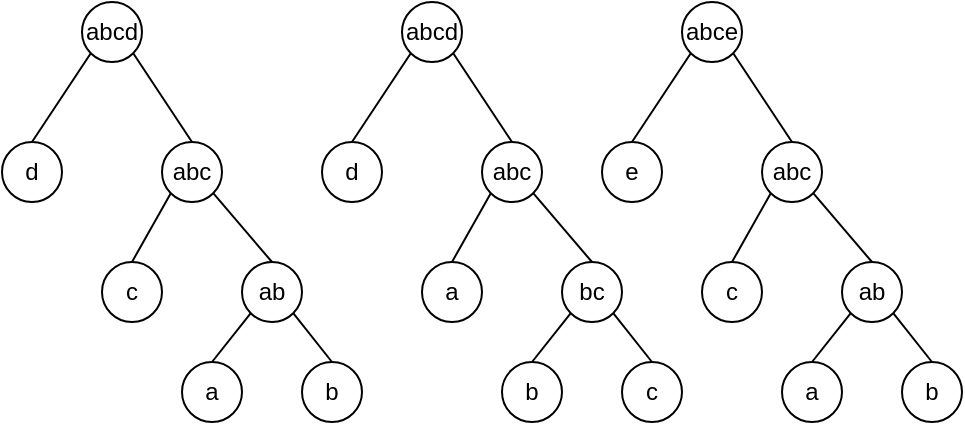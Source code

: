 <mxfile version="24.7.6">
  <diagram name="Page-1" id="TwJ3v8vGoPVVe2mcMEZA">
    <mxGraphModel dx="1434" dy="793" grid="1" gridSize="10" guides="1" tooltips="1" connect="1" arrows="1" fold="1" page="1" pageScale="1" pageWidth="850" pageHeight="1100" math="0" shadow="0">
      <root>
        <mxCell id="0" />
        <mxCell id="1" parent="0" />
        <mxCell id="hGCilRiJ_WjDdyDnkMgZ-1" value="d" style="ellipse;whiteSpace=wrap;html=1;aspect=fixed;" vertex="1" parent="1">
          <mxGeometry x="160" y="300" width="30" height="30" as="geometry" />
        </mxCell>
        <mxCell id="hGCilRiJ_WjDdyDnkMgZ-2" value="c" style="ellipse;whiteSpace=wrap;html=1;aspect=fixed;direction=south;" vertex="1" parent="1">
          <mxGeometry x="210" y="360" width="30" height="30" as="geometry" />
        </mxCell>
        <mxCell id="hGCilRiJ_WjDdyDnkMgZ-3" value="abc" style="ellipse;whiteSpace=wrap;html=1;aspect=fixed;" vertex="1" parent="1">
          <mxGeometry x="240" y="300" width="30" height="30" as="geometry" />
        </mxCell>
        <mxCell id="hGCilRiJ_WjDdyDnkMgZ-4" value="b" style="ellipse;whiteSpace=wrap;html=1;aspect=fixed;" vertex="1" parent="1">
          <mxGeometry x="310" y="410" width="30" height="30" as="geometry" />
        </mxCell>
        <mxCell id="hGCilRiJ_WjDdyDnkMgZ-5" value="abcd" style="ellipse;whiteSpace=wrap;html=1;aspect=fixed;" vertex="1" parent="1">
          <mxGeometry x="200" y="230" width="30" height="30" as="geometry" />
        </mxCell>
        <mxCell id="hGCilRiJ_WjDdyDnkMgZ-6" value="ab" style="ellipse;whiteSpace=wrap;html=1;aspect=fixed;" vertex="1" parent="1">
          <mxGeometry x="280" y="360" width="30" height="30" as="geometry" />
        </mxCell>
        <mxCell id="hGCilRiJ_WjDdyDnkMgZ-7" value="a" style="ellipse;whiteSpace=wrap;html=1;aspect=fixed;" vertex="1" parent="1">
          <mxGeometry x="250" y="410" width="30" height="30" as="geometry" />
        </mxCell>
        <mxCell id="hGCilRiJ_WjDdyDnkMgZ-9" value="" style="endArrow=none;html=1;rounded=0;entryX=0;entryY=1;entryDx=0;entryDy=0;exitX=0.5;exitY=0;exitDx=0;exitDy=0;" edge="1" parent="1" source="hGCilRiJ_WjDdyDnkMgZ-1" target="hGCilRiJ_WjDdyDnkMgZ-5">
          <mxGeometry width="50" height="50" relative="1" as="geometry">
            <mxPoint x="100" y="320" as="sourcePoint" />
            <mxPoint x="150" y="270" as="targetPoint" />
          </mxGeometry>
        </mxCell>
        <mxCell id="hGCilRiJ_WjDdyDnkMgZ-10" value="" style="endArrow=none;html=1;rounded=0;entryX=0;entryY=1;entryDx=0;entryDy=0;exitX=0;exitY=0.5;exitDx=0;exitDy=0;" edge="1" parent="1" source="hGCilRiJ_WjDdyDnkMgZ-2" target="hGCilRiJ_WjDdyDnkMgZ-3">
          <mxGeometry width="50" height="50" relative="1" as="geometry">
            <mxPoint x="210" y="375" as="sourcePoint" />
            <mxPoint x="245" y="320" as="targetPoint" />
          </mxGeometry>
        </mxCell>
        <mxCell id="hGCilRiJ_WjDdyDnkMgZ-11" value="" style="endArrow=none;html=1;rounded=0;exitX=0.5;exitY=0;exitDx=0;exitDy=0;entryX=1;entryY=1;entryDx=0;entryDy=0;" edge="1" parent="1" source="hGCilRiJ_WjDdyDnkMgZ-3" target="hGCilRiJ_WjDdyDnkMgZ-5">
          <mxGeometry width="50" height="50" relative="1" as="geometry">
            <mxPoint x="185" y="320" as="sourcePoint" />
            <mxPoint x="220" y="260" as="targetPoint" />
          </mxGeometry>
        </mxCell>
        <mxCell id="hGCilRiJ_WjDdyDnkMgZ-12" value="" style="endArrow=none;html=1;rounded=0;entryX=0;entryY=1;entryDx=0;entryDy=0;exitX=0.5;exitY=0;exitDx=0;exitDy=0;" edge="1" parent="1" source="hGCilRiJ_WjDdyDnkMgZ-7" target="hGCilRiJ_WjDdyDnkMgZ-6">
          <mxGeometry width="50" height="50" relative="1" as="geometry">
            <mxPoint x="250" y="402.5" as="sourcePoint" />
            <mxPoint x="285" y="347.5" as="targetPoint" />
          </mxGeometry>
        </mxCell>
        <mxCell id="hGCilRiJ_WjDdyDnkMgZ-13" value="" style="endArrow=none;html=1;rounded=0;entryX=1;entryY=1;entryDx=0;entryDy=0;exitX=0.5;exitY=0;exitDx=0;exitDy=0;" edge="1" parent="1" source="hGCilRiJ_WjDdyDnkMgZ-4" target="hGCilRiJ_WjDdyDnkMgZ-6">
          <mxGeometry width="50" height="50" relative="1" as="geometry">
            <mxPoint x="330" y="405" as="sourcePoint" />
            <mxPoint x="365" y="350" as="targetPoint" />
          </mxGeometry>
        </mxCell>
        <mxCell id="hGCilRiJ_WjDdyDnkMgZ-14" value="" style="endArrow=none;html=1;rounded=0;entryX=1;entryY=1;entryDx=0;entryDy=0;exitX=0.5;exitY=0;exitDx=0;exitDy=0;" edge="1" parent="1" source="hGCilRiJ_WjDdyDnkMgZ-6" target="hGCilRiJ_WjDdyDnkMgZ-3">
          <mxGeometry width="50" height="50" relative="1" as="geometry">
            <mxPoint x="215" y="350" as="sourcePoint" />
            <mxPoint x="250" y="295" as="targetPoint" />
          </mxGeometry>
        </mxCell>
        <mxCell id="hGCilRiJ_WjDdyDnkMgZ-15" value="d" style="ellipse;whiteSpace=wrap;html=1;aspect=fixed;" vertex="1" parent="1">
          <mxGeometry x="320" y="300" width="30" height="30" as="geometry" />
        </mxCell>
        <mxCell id="hGCilRiJ_WjDdyDnkMgZ-16" value="a" style="ellipse;whiteSpace=wrap;html=1;aspect=fixed;direction=south;" vertex="1" parent="1">
          <mxGeometry x="370" y="360" width="30" height="30" as="geometry" />
        </mxCell>
        <mxCell id="hGCilRiJ_WjDdyDnkMgZ-17" value="abc" style="ellipse;whiteSpace=wrap;html=1;aspect=fixed;" vertex="1" parent="1">
          <mxGeometry x="400" y="300" width="30" height="30" as="geometry" />
        </mxCell>
        <mxCell id="hGCilRiJ_WjDdyDnkMgZ-18" value="c" style="ellipse;whiteSpace=wrap;html=1;aspect=fixed;" vertex="1" parent="1">
          <mxGeometry x="470" y="410" width="30" height="30" as="geometry" />
        </mxCell>
        <mxCell id="hGCilRiJ_WjDdyDnkMgZ-19" value="abcd" style="ellipse;whiteSpace=wrap;html=1;aspect=fixed;" vertex="1" parent="1">
          <mxGeometry x="360" y="230" width="30" height="30" as="geometry" />
        </mxCell>
        <mxCell id="hGCilRiJ_WjDdyDnkMgZ-20" value="bc" style="ellipse;whiteSpace=wrap;html=1;aspect=fixed;" vertex="1" parent="1">
          <mxGeometry x="440" y="360" width="30" height="30" as="geometry" />
        </mxCell>
        <mxCell id="hGCilRiJ_WjDdyDnkMgZ-21" value="b" style="ellipse;whiteSpace=wrap;html=1;aspect=fixed;" vertex="1" parent="1">
          <mxGeometry x="410" y="410" width="30" height="30" as="geometry" />
        </mxCell>
        <mxCell id="hGCilRiJ_WjDdyDnkMgZ-22" value="" style="endArrow=none;html=1;rounded=0;entryX=0;entryY=1;entryDx=0;entryDy=0;exitX=0.5;exitY=0;exitDx=0;exitDy=0;" edge="1" parent="1" source="hGCilRiJ_WjDdyDnkMgZ-15" target="hGCilRiJ_WjDdyDnkMgZ-19">
          <mxGeometry width="50" height="50" relative="1" as="geometry">
            <mxPoint x="260" y="320" as="sourcePoint" />
            <mxPoint x="310" y="270" as="targetPoint" />
          </mxGeometry>
        </mxCell>
        <mxCell id="hGCilRiJ_WjDdyDnkMgZ-23" value="" style="endArrow=none;html=1;rounded=0;entryX=0;entryY=1;entryDx=0;entryDy=0;exitX=0;exitY=0.5;exitDx=0;exitDy=0;" edge="1" parent="1" source="hGCilRiJ_WjDdyDnkMgZ-16" target="hGCilRiJ_WjDdyDnkMgZ-17">
          <mxGeometry width="50" height="50" relative="1" as="geometry">
            <mxPoint x="370" y="375" as="sourcePoint" />
            <mxPoint x="405" y="320" as="targetPoint" />
          </mxGeometry>
        </mxCell>
        <mxCell id="hGCilRiJ_WjDdyDnkMgZ-24" value="" style="endArrow=none;html=1;rounded=0;exitX=0.5;exitY=0;exitDx=0;exitDy=0;entryX=1;entryY=1;entryDx=0;entryDy=0;" edge="1" parent="1" source="hGCilRiJ_WjDdyDnkMgZ-17" target="hGCilRiJ_WjDdyDnkMgZ-19">
          <mxGeometry width="50" height="50" relative="1" as="geometry">
            <mxPoint x="345" y="320" as="sourcePoint" />
            <mxPoint x="380" y="260" as="targetPoint" />
          </mxGeometry>
        </mxCell>
        <mxCell id="hGCilRiJ_WjDdyDnkMgZ-25" value="" style="endArrow=none;html=1;rounded=0;entryX=0;entryY=1;entryDx=0;entryDy=0;exitX=0.5;exitY=0;exitDx=0;exitDy=0;" edge="1" parent="1" source="hGCilRiJ_WjDdyDnkMgZ-21" target="hGCilRiJ_WjDdyDnkMgZ-20">
          <mxGeometry width="50" height="50" relative="1" as="geometry">
            <mxPoint x="410" y="402.5" as="sourcePoint" />
            <mxPoint x="445" y="347.5" as="targetPoint" />
          </mxGeometry>
        </mxCell>
        <mxCell id="hGCilRiJ_WjDdyDnkMgZ-26" value="" style="endArrow=none;html=1;rounded=0;entryX=1;entryY=1;entryDx=0;entryDy=0;exitX=0.5;exitY=0;exitDx=0;exitDy=0;" edge="1" parent="1" source="hGCilRiJ_WjDdyDnkMgZ-18" target="hGCilRiJ_WjDdyDnkMgZ-20">
          <mxGeometry width="50" height="50" relative="1" as="geometry">
            <mxPoint x="490" y="405" as="sourcePoint" />
            <mxPoint x="525" y="350" as="targetPoint" />
          </mxGeometry>
        </mxCell>
        <mxCell id="hGCilRiJ_WjDdyDnkMgZ-27" value="" style="endArrow=none;html=1;rounded=0;entryX=1;entryY=1;entryDx=0;entryDy=0;exitX=0.5;exitY=0;exitDx=0;exitDy=0;" edge="1" parent="1" source="hGCilRiJ_WjDdyDnkMgZ-20" target="hGCilRiJ_WjDdyDnkMgZ-17">
          <mxGeometry width="50" height="50" relative="1" as="geometry">
            <mxPoint x="375" y="350" as="sourcePoint" />
            <mxPoint x="410" y="295" as="targetPoint" />
          </mxGeometry>
        </mxCell>
        <mxCell id="hGCilRiJ_WjDdyDnkMgZ-28" value="e" style="ellipse;whiteSpace=wrap;html=1;aspect=fixed;" vertex="1" parent="1">
          <mxGeometry x="460" y="300" width="30" height="30" as="geometry" />
        </mxCell>
        <mxCell id="hGCilRiJ_WjDdyDnkMgZ-29" value="c" style="ellipse;whiteSpace=wrap;html=1;aspect=fixed;direction=south;" vertex="1" parent="1">
          <mxGeometry x="510" y="360" width="30" height="30" as="geometry" />
        </mxCell>
        <mxCell id="hGCilRiJ_WjDdyDnkMgZ-30" value="abc" style="ellipse;whiteSpace=wrap;html=1;aspect=fixed;" vertex="1" parent="1">
          <mxGeometry x="540" y="300" width="30" height="30" as="geometry" />
        </mxCell>
        <mxCell id="hGCilRiJ_WjDdyDnkMgZ-31" value="b" style="ellipse;whiteSpace=wrap;html=1;aspect=fixed;" vertex="1" parent="1">
          <mxGeometry x="610" y="410" width="30" height="30" as="geometry" />
        </mxCell>
        <mxCell id="hGCilRiJ_WjDdyDnkMgZ-32" value="abce" style="ellipse;whiteSpace=wrap;html=1;aspect=fixed;" vertex="1" parent="1">
          <mxGeometry x="500" y="230" width="30" height="30" as="geometry" />
        </mxCell>
        <mxCell id="hGCilRiJ_WjDdyDnkMgZ-33" value="ab" style="ellipse;whiteSpace=wrap;html=1;aspect=fixed;" vertex="1" parent="1">
          <mxGeometry x="580" y="360" width="30" height="30" as="geometry" />
        </mxCell>
        <mxCell id="hGCilRiJ_WjDdyDnkMgZ-34" value="a" style="ellipse;whiteSpace=wrap;html=1;aspect=fixed;" vertex="1" parent="1">
          <mxGeometry x="550" y="410" width="30" height="30" as="geometry" />
        </mxCell>
        <mxCell id="hGCilRiJ_WjDdyDnkMgZ-35" value="" style="endArrow=none;html=1;rounded=0;entryX=0;entryY=1;entryDx=0;entryDy=0;exitX=0.5;exitY=0;exitDx=0;exitDy=0;" edge="1" parent="1" source="hGCilRiJ_WjDdyDnkMgZ-28" target="hGCilRiJ_WjDdyDnkMgZ-32">
          <mxGeometry width="50" height="50" relative="1" as="geometry">
            <mxPoint x="400" y="320" as="sourcePoint" />
            <mxPoint x="450" y="270" as="targetPoint" />
          </mxGeometry>
        </mxCell>
        <mxCell id="hGCilRiJ_WjDdyDnkMgZ-36" value="" style="endArrow=none;html=1;rounded=0;entryX=0;entryY=1;entryDx=0;entryDy=0;exitX=0;exitY=0.5;exitDx=0;exitDy=0;" edge="1" parent="1" source="hGCilRiJ_WjDdyDnkMgZ-29" target="hGCilRiJ_WjDdyDnkMgZ-30">
          <mxGeometry width="50" height="50" relative="1" as="geometry">
            <mxPoint x="510" y="375" as="sourcePoint" />
            <mxPoint x="545" y="320" as="targetPoint" />
          </mxGeometry>
        </mxCell>
        <mxCell id="hGCilRiJ_WjDdyDnkMgZ-37" value="" style="endArrow=none;html=1;rounded=0;exitX=0.5;exitY=0;exitDx=0;exitDy=0;entryX=1;entryY=1;entryDx=0;entryDy=0;" edge="1" parent="1" source="hGCilRiJ_WjDdyDnkMgZ-30" target="hGCilRiJ_WjDdyDnkMgZ-32">
          <mxGeometry width="50" height="50" relative="1" as="geometry">
            <mxPoint x="485" y="320" as="sourcePoint" />
            <mxPoint x="520" y="260" as="targetPoint" />
          </mxGeometry>
        </mxCell>
        <mxCell id="hGCilRiJ_WjDdyDnkMgZ-38" value="" style="endArrow=none;html=1;rounded=0;entryX=0;entryY=1;entryDx=0;entryDy=0;exitX=0.5;exitY=0;exitDx=0;exitDy=0;" edge="1" parent="1" source="hGCilRiJ_WjDdyDnkMgZ-34" target="hGCilRiJ_WjDdyDnkMgZ-33">
          <mxGeometry width="50" height="50" relative="1" as="geometry">
            <mxPoint x="550" y="402.5" as="sourcePoint" />
            <mxPoint x="585" y="347.5" as="targetPoint" />
          </mxGeometry>
        </mxCell>
        <mxCell id="hGCilRiJ_WjDdyDnkMgZ-39" value="" style="endArrow=none;html=1;rounded=0;entryX=1;entryY=1;entryDx=0;entryDy=0;exitX=0.5;exitY=0;exitDx=0;exitDy=0;" edge="1" parent="1" source="hGCilRiJ_WjDdyDnkMgZ-31" target="hGCilRiJ_WjDdyDnkMgZ-33">
          <mxGeometry width="50" height="50" relative="1" as="geometry">
            <mxPoint x="630" y="405" as="sourcePoint" />
            <mxPoint x="665" y="350" as="targetPoint" />
          </mxGeometry>
        </mxCell>
        <mxCell id="hGCilRiJ_WjDdyDnkMgZ-40" value="" style="endArrow=none;html=1;rounded=0;entryX=1;entryY=1;entryDx=0;entryDy=0;exitX=0.5;exitY=0;exitDx=0;exitDy=0;" edge="1" parent="1" source="hGCilRiJ_WjDdyDnkMgZ-33" target="hGCilRiJ_WjDdyDnkMgZ-30">
          <mxGeometry width="50" height="50" relative="1" as="geometry">
            <mxPoint x="515" y="350" as="sourcePoint" />
            <mxPoint x="550" y="295" as="targetPoint" />
          </mxGeometry>
        </mxCell>
      </root>
    </mxGraphModel>
  </diagram>
</mxfile>
